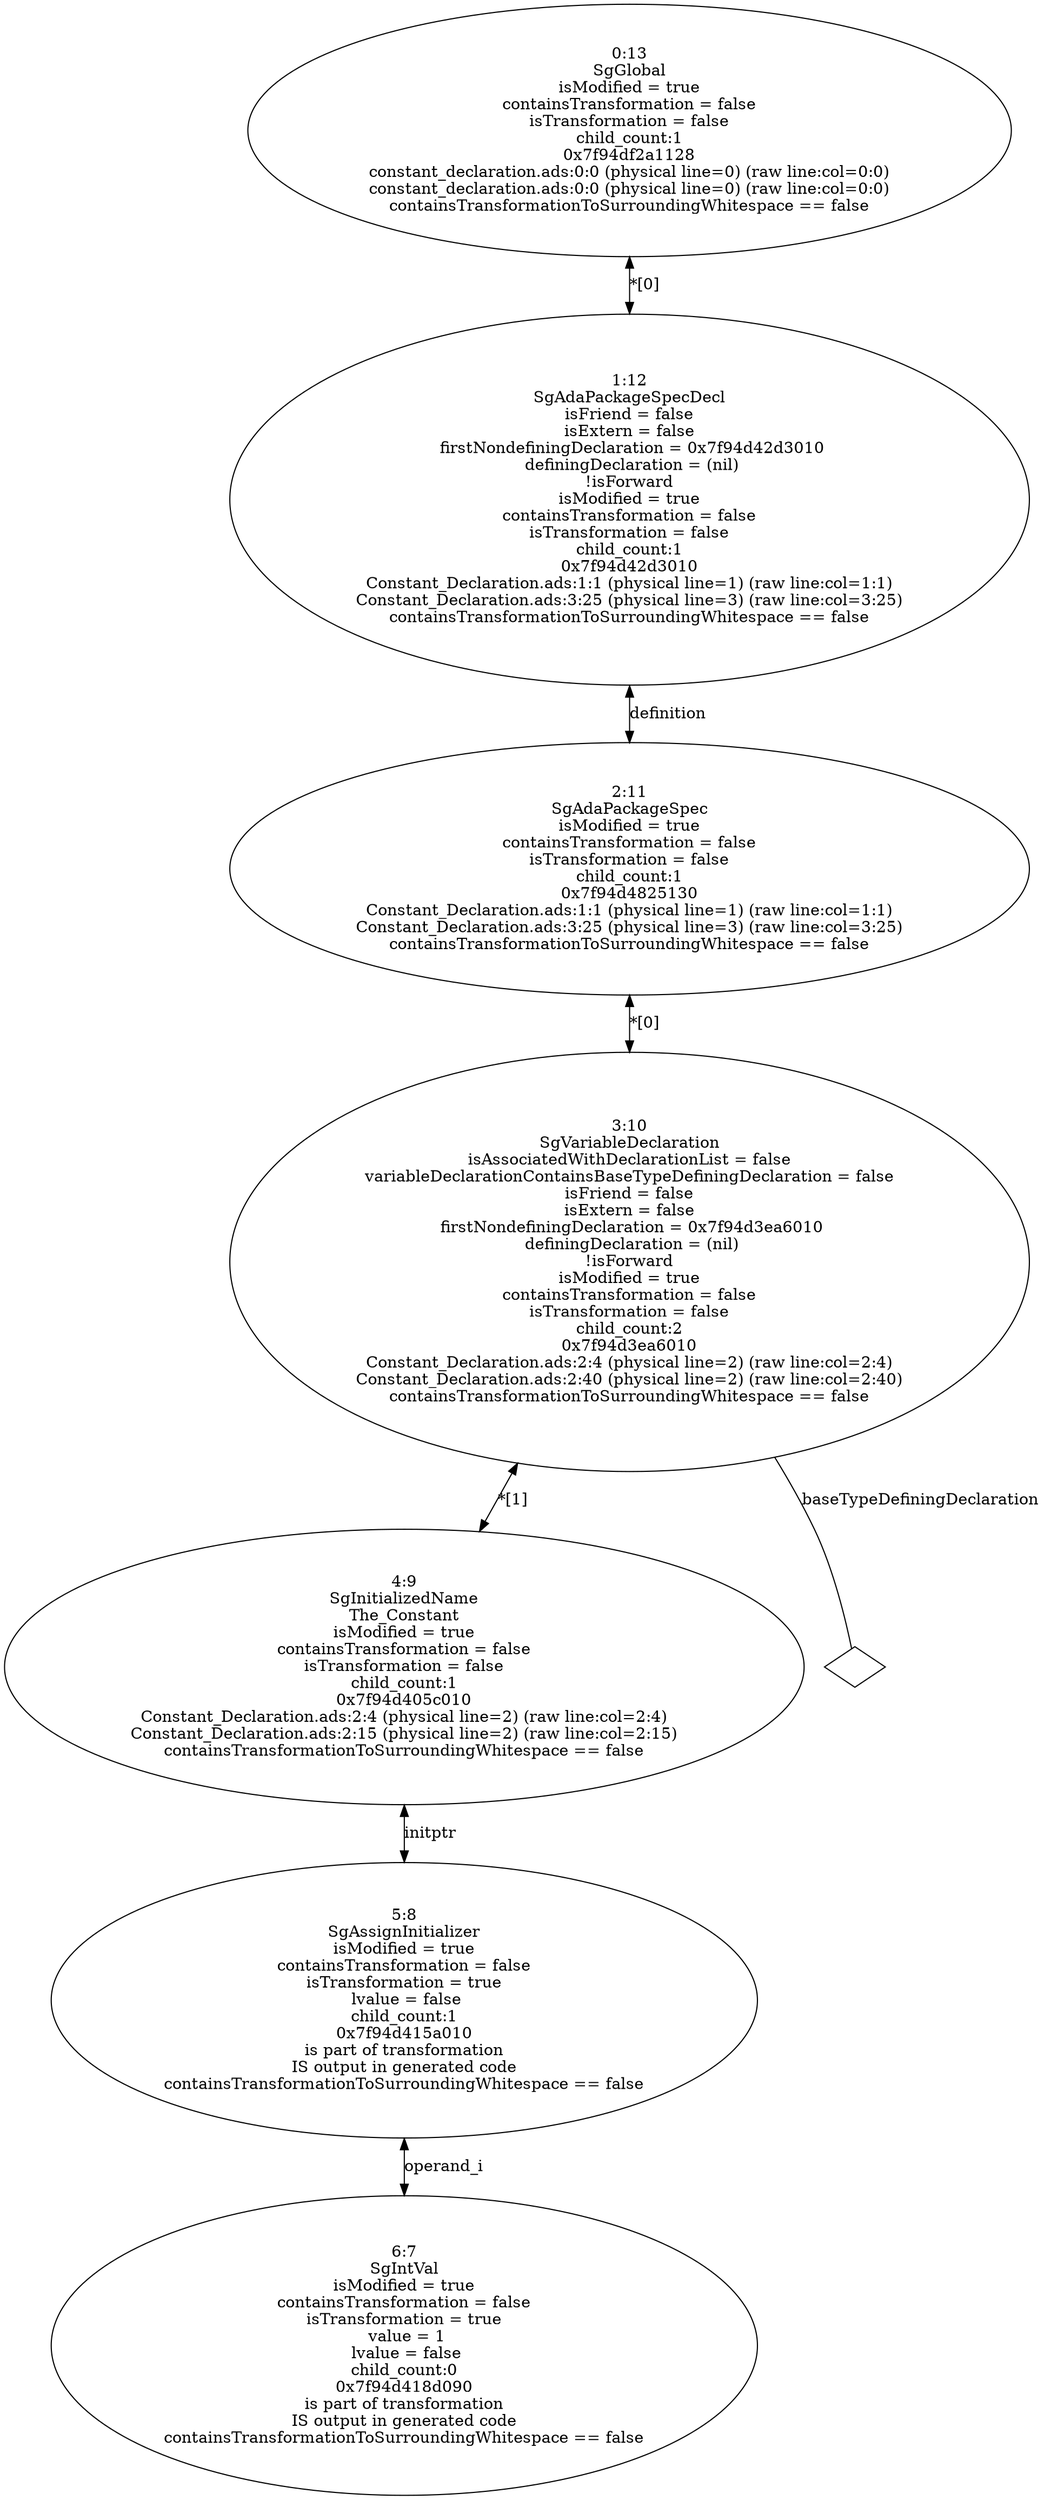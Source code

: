 digraph "G./constant_declaration_rose.dot" {
"0x7f94d418d090"[label="6:7\nSgIntVal\nisModified = true\ncontainsTransformation = false\nisTransformation = true\n value = 1\n lvalue = false\nchild_count:0\n0x7f94d418d090\nis part of transformation\nIS output in generated code\ncontainsTransformationToSurroundingWhitespace == false\n" ];
"0x7f94d415a010"[label="5:8\nSgAssignInitializer\nisModified = true\ncontainsTransformation = false\nisTransformation = true\n lvalue = false\nchild_count:1\n0x7f94d415a010\nis part of transformation\nIS output in generated code\ncontainsTransformationToSurroundingWhitespace == false\n" ];
"0x7f94d415a010" -> "0x7f94d418d090"[label="operand_i" dir=both ];
"0x7f94d405c010"[label="4:9\nSgInitializedName\nThe_Constant\nisModified = true\ncontainsTransformation = false\nisTransformation = false\nchild_count:1\n0x7f94d405c010\nConstant_Declaration.ads:2:4 (physical line=2) (raw line:col=2:4)\nConstant_Declaration.ads:2:15 (physical line=2) (raw line:col=2:15)\ncontainsTransformationToSurroundingWhitespace == false\n" ];
"0x7f94d405c010" -> "0x7f94d415a010"[label="initptr" dir=both ];
"0x7f94d3ea6010"[label="3:10\nSgVariableDeclaration\n isAssociatedWithDeclarationList = false \n variableDeclarationContainsBaseTypeDefiningDeclaration = false \n isFriend = false \n isExtern = false \n firstNondefiningDeclaration = 0x7f94d3ea6010\n definingDeclaration = (nil)\n!isForward\nisModified = true\ncontainsTransformation = false\nisTransformation = false\nchild_count:2\n0x7f94d3ea6010\nConstant_Declaration.ads:2:4 (physical line=2) (raw line:col=2:4)\nConstant_Declaration.ads:2:40 (physical line=2) (raw line:col=2:40)\ncontainsTransformationToSurroundingWhitespace == false\n" ];
"0x7f94d3ea6010" -> "0x7f94d3ea6010__baseTypeDefiningDeclaration__null"[label="baseTypeDefiningDeclaration" dir=none ];
"0x7f94d3ea6010__baseTypeDefiningDeclaration__null"[label="" shape=diamond ];
"0x7f94d3ea6010" -> "0x7f94d405c010"[label="*[1]" dir=both ];
"0x7f94d4825130"[label="2:11\nSgAdaPackageSpec\nisModified = true\ncontainsTransformation = false\nisTransformation = false\nchild_count:1\n0x7f94d4825130\nConstant_Declaration.ads:1:1 (physical line=1) (raw line:col=1:1)\nConstant_Declaration.ads:3:25 (physical line=3) (raw line:col=3:25)\ncontainsTransformationToSurroundingWhitespace == false\n" ];
"0x7f94d4825130" -> "0x7f94d3ea6010"[label="*[0]" dir=both ];
"0x7f94d42d3010"[label="1:12\nSgAdaPackageSpecDecl\n isFriend = false \n isExtern = false \n firstNondefiningDeclaration = 0x7f94d42d3010\n definingDeclaration = (nil)\n!isForward\nisModified = true\ncontainsTransformation = false\nisTransformation = false\nchild_count:1\n0x7f94d42d3010\nConstant_Declaration.ads:1:1 (physical line=1) (raw line:col=1:1)\nConstant_Declaration.ads:3:25 (physical line=3) (raw line:col=3:25)\ncontainsTransformationToSurroundingWhitespace == false\n" ];
"0x7f94d42d3010" -> "0x7f94d4825130"[label="definition" dir=both ];
"0x7f94df2a1128"[label="0:13\nSgGlobal\nisModified = true\ncontainsTransformation = false\nisTransformation = false\nchild_count:1\n0x7f94df2a1128\nconstant_declaration.ads:0:0 (physical line=0) (raw line:col=0:0)\nconstant_declaration.ads:0:0 (physical line=0) (raw line:col=0:0)\ncontainsTransformationToSurroundingWhitespace == false\n" ];
"0x7f94df2a1128" -> "0x7f94d42d3010"[label="*[0]" dir=both ];
}
